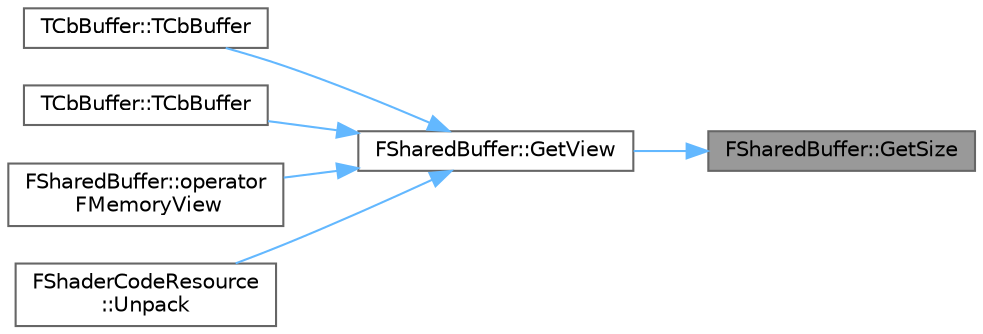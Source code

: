 digraph "FSharedBuffer::GetSize"
{
 // INTERACTIVE_SVG=YES
 // LATEX_PDF_SIZE
  bgcolor="transparent";
  edge [fontname=Helvetica,fontsize=10,labelfontname=Helvetica,labelfontsize=10];
  node [fontname=Helvetica,fontsize=10,shape=box,height=0.2,width=0.4];
  rankdir="RL";
  Node1 [id="Node000001",label="FSharedBuffer::GetSize",height=0.2,width=0.4,color="gray40", fillcolor="grey60", style="filled", fontcolor="black",tooltip="Returns the size of the buffer in bytes."];
  Node1 -> Node2 [id="edge1_Node000001_Node000002",dir="back",color="steelblue1",style="solid",tooltip=" "];
  Node2 [id="Node000002",label="FSharedBuffer::GetView",height=0.2,width=0.4,color="grey40", fillcolor="white", style="filled",URL="$d5/d2c/classFSharedBuffer.html#a0d7f33f1f17b0e821dcd6a2d1bf8e0d9",tooltip="Returns a view of the buffer."];
  Node2 -> Node3 [id="edge2_Node000002_Node000003",dir="back",color="steelblue1",style="solid",tooltip=" "];
  Node3 [id="Node000003",label="TCbBuffer::TCbBuffer",height=0.2,width=0.4,color="grey40", fillcolor="white", style="filled",URL="$d6/d0b/classTCbBuffer.html#ab40506a3f1f6b7e95b4c9f9a4eb76dbb",tooltip="Construct a value that holds a reference to the buffer that contains it."];
  Node2 -> Node4 [id="edge3_Node000002_Node000004",dir="back",color="steelblue1",style="solid",tooltip=" "];
  Node4 [id="Node000004",label="TCbBuffer::TCbBuffer",height=0.2,width=0.4,color="grey40", fillcolor="white", style="filled",URL="$d6/d0b/classTCbBuffer.html#a38b03a99990d81e3b44bf635cb5b0737",tooltip="Construct a value from a pointer to its data and an optional externally-provided type."];
  Node2 -> Node5 [id="edge4_Node000002_Node000005",dir="back",color="steelblue1",style="solid",tooltip=" "];
  Node5 [id="Node000005",label="FSharedBuffer::operator\l FMemoryView",height=0.2,width=0.4,color="grey40", fillcolor="white", style="filled",URL="$d5/d2c/classFSharedBuffer.html#a0eac77732facee3beb459523f42a6dc4",tooltip=" "];
  Node2 -> Node6 [id="edge5_Node000002_Node000006",dir="back",color="steelblue1",style="solid",tooltip=" "];
  Node6 [id="Node000006",label="FShaderCodeResource\l::Unpack",height=0.2,width=0.4,color="grey40", fillcolor="white", style="filled",URL="$d0/d8d/classFShaderCodeResource.html#ae23d9d7409c337bbfacdc5264e855c71",tooltip=" "];
}
